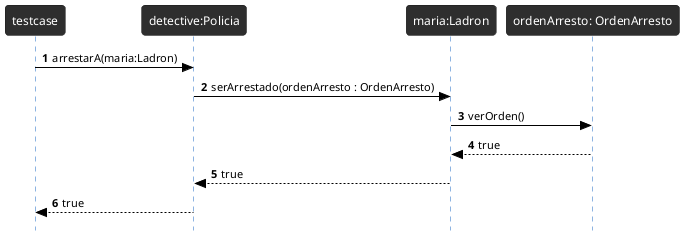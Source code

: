 @startuml
'https://plantuml.com/sequence-diagram

autonumber
!theme reddress-darkblue
autonumber
skinparam style strictuml
skinparam BackGroundColor white
skinparam RoundCorner 7
skinparam SequenceGroupFontColor black
skinparam SequenceGroupBorderColor black
skinparam SequenceGroupBorderThickness 0.5
skinparam ArrowFontColor black
skinparam ArrowColor black
skinparam ActorFontColor black
skinparam participantFontSize 12
skinparam SequenceLifeLineBackGroundColor 2e2e2e

testcase -> "detective:Policia" as Policia : arrestarA(maria:Ladron)
"detective:Policia" as Policia -> "maria:Ladron" as Ladron : serArrestado(ordenArresto : OrdenArresto)
"maria:Ladron" as Ladron -> "ordenArresto: OrdenArresto" as OrdenArresto : verOrden()
"ordenArresto: OrdenArresto" as OrdenArresto --> "maria:Ladron" as Ladron : true
"maria:Ladron" as Ladron --> "detective:Policia" as Policia : true
"detective:Policia" as Policia --> testcase : true


@enduml